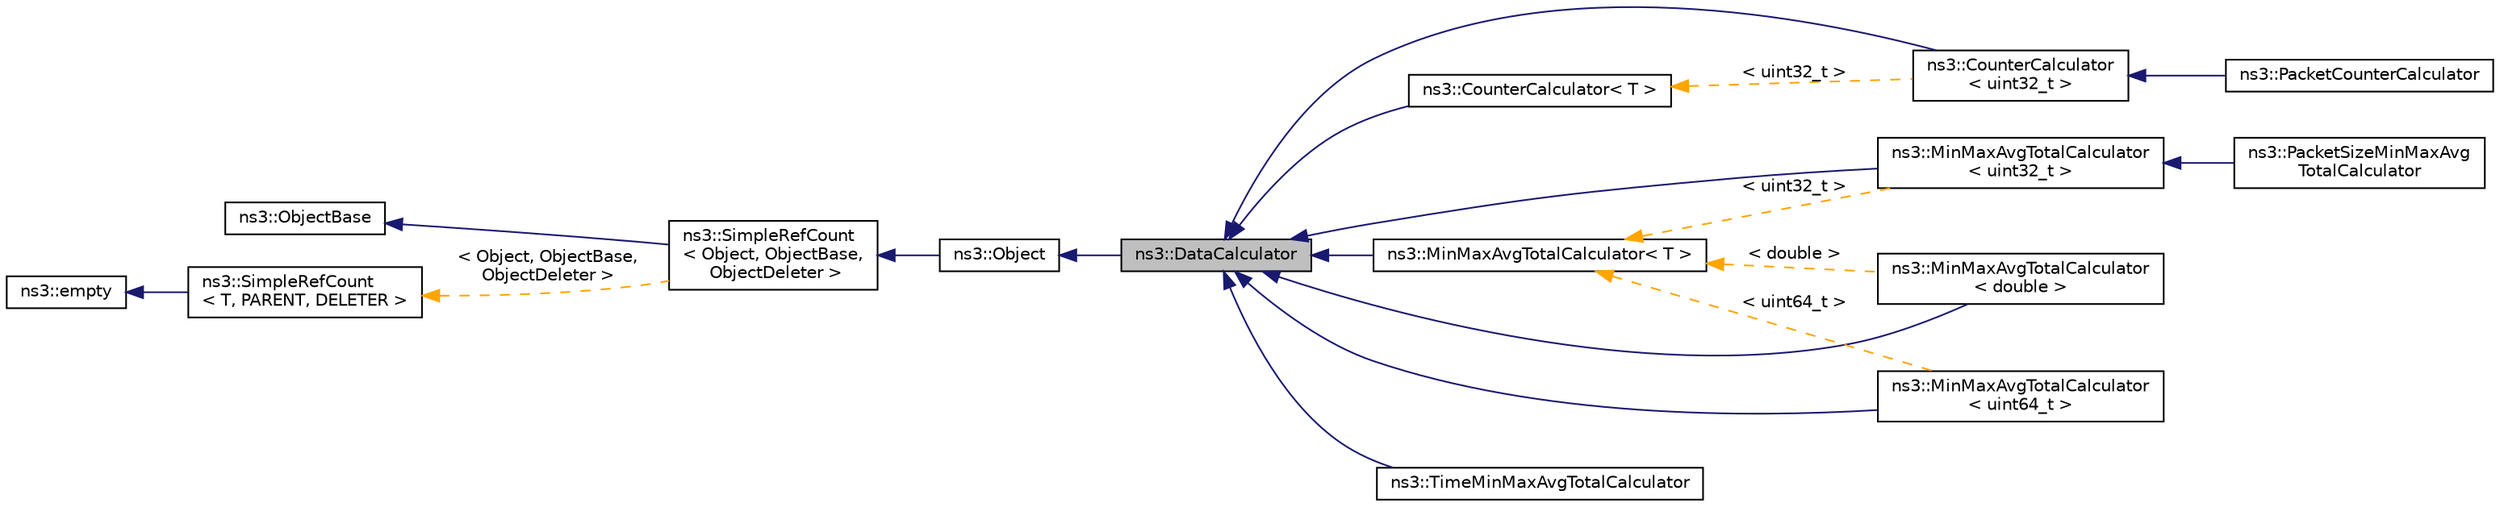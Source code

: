 digraph "ns3::DataCalculator"
{
 // LATEX_PDF_SIZE
  edge [fontname="Helvetica",fontsize="10",labelfontname="Helvetica",labelfontsize="10"];
  node [fontname="Helvetica",fontsize="10",shape=record];
  rankdir="LR";
  Node1 [label="ns3::DataCalculator",height=0.2,width=0.4,color="black", fillcolor="grey75", style="filled", fontcolor="black",tooltip="Calculates data during a simulation."];
  Node2 -> Node1 [dir="back",color="midnightblue",fontsize="10",style="solid",fontname="Helvetica"];
  Node2 [label="ns3::Object",height=0.2,width=0.4,color="black", fillcolor="white", style="filled",URL="$classns3_1_1_object.html",tooltip="A base class which provides memory management and object aggregation."];
  Node3 -> Node2 [dir="back",color="midnightblue",fontsize="10",style="solid",fontname="Helvetica"];
  Node3 [label="ns3::SimpleRefCount\l\< Object, ObjectBase,\l ObjectDeleter \>",height=0.2,width=0.4,color="black", fillcolor="white", style="filled",URL="$classns3_1_1_simple_ref_count.html",tooltip=" "];
  Node4 -> Node3 [dir="back",color="midnightblue",fontsize="10",style="solid",fontname="Helvetica"];
  Node4 [label="ns3::ObjectBase",height=0.2,width=0.4,color="black", fillcolor="white", style="filled",URL="$classns3_1_1_object_base.html",tooltip="Anchor the ns-3 type and attribute system."];
  Node5 -> Node3 [dir="back",color="orange",fontsize="10",style="dashed",label=" \< Object, ObjectBase,\l ObjectDeleter \>" ,fontname="Helvetica"];
  Node5 [label="ns3::SimpleRefCount\l\< T, PARENT, DELETER \>",height=0.2,width=0.4,color="black", fillcolor="white", style="filled",URL="$classns3_1_1_simple_ref_count.html",tooltip="A template-based reference counting class."];
  Node6 -> Node5 [dir="back",color="midnightblue",fontsize="10",style="solid",fontname="Helvetica"];
  Node6 [label="ns3::empty",height=0.2,width=0.4,color="black", fillcolor="white", style="filled",URL="$classns3_1_1empty.html",tooltip="make Callback use a separate empty type"];
  Node1 -> Node7 [dir="back",color="midnightblue",fontsize="10",style="solid",fontname="Helvetica"];
  Node7 [label="ns3::CounterCalculator\l\< uint32_t \>",height=0.2,width=0.4,color="black", fillcolor="white", style="filled",URL="$classns3_1_1_counter_calculator.html",tooltip=" "];
  Node7 -> Node8 [dir="back",color="midnightblue",fontsize="10",style="solid",fontname="Helvetica"];
  Node8 [label="ns3::PacketCounterCalculator",height=0.2,width=0.4,color="black", fillcolor="white", style="filled",URL="$classns3_1_1_packet_counter_calculator.html",tooltip="A stat for counting packets."];
  Node1 -> Node9 [dir="back",color="midnightblue",fontsize="10",style="solid",fontname="Helvetica"];
  Node9 [label="ns3::MinMaxAvgTotalCalculator\l\< uint32_t \>",height=0.2,width=0.4,color="black", fillcolor="white", style="filled",URL="$classns3_1_1_min_max_avg_total_calculator.html",tooltip=" "];
  Node9 -> Node10 [dir="back",color="midnightblue",fontsize="10",style="solid",fontname="Helvetica"];
  Node10 [label="ns3::PacketSizeMinMaxAvg\lTotalCalculator",height=0.2,width=0.4,color="black", fillcolor="white", style="filled",URL="$classns3_1_1_packet_size_min_max_avg_total_calculator.html",tooltip="A stat for collecting packet size statistics: min, max and average."];
  Node1 -> Node11 [dir="back",color="midnightblue",fontsize="10",style="solid",fontname="Helvetica"];
  Node11 [label="ns3::MinMaxAvgTotalCalculator\l\< double \>",height=0.2,width=0.4,color="black", fillcolor="white", style="filled",URL="$classns3_1_1_min_max_avg_total_calculator.html",tooltip=" "];
  Node1 -> Node12 [dir="back",color="midnightblue",fontsize="10",style="solid",fontname="Helvetica"];
  Node12 [label="ns3::MinMaxAvgTotalCalculator\l\< uint64_t \>",height=0.2,width=0.4,color="black", fillcolor="white", style="filled",URL="$classns3_1_1_min_max_avg_total_calculator.html",tooltip=" "];
  Node1 -> Node13 [dir="back",color="midnightblue",fontsize="10",style="solid",fontname="Helvetica"];
  Node13 [label="ns3::CounterCalculator\< T \>",height=0.2,width=0.4,color="black", fillcolor="white", style="filled",URL="$classns3_1_1_counter_calculator.html",tooltip="Template class CounterCalculator."];
  Node13 -> Node7 [dir="back",color="orange",fontsize="10",style="dashed",label=" \< uint32_t \>" ,fontname="Helvetica"];
  Node1 -> Node14 [dir="back",color="midnightblue",fontsize="10",style="solid",fontname="Helvetica"];
  Node14 [label="ns3::MinMaxAvgTotalCalculator\< T \>",height=0.2,width=0.4,color="black", fillcolor="white", style="filled",URL="$classns3_1_1_min_max_avg_total_calculator.html",tooltip="Template class MinMaxAvgTotalCalculator."];
  Node14 -> Node9 [dir="back",color="orange",fontsize="10",style="dashed",label=" \< uint32_t \>" ,fontname="Helvetica"];
  Node14 -> Node11 [dir="back",color="orange",fontsize="10",style="dashed",label=" \< double \>" ,fontname="Helvetica"];
  Node14 -> Node12 [dir="back",color="orange",fontsize="10",style="dashed",label=" \< uint64_t \>" ,fontname="Helvetica"];
  Node1 -> Node15 [dir="back",color="midnightblue",fontsize="10",style="solid",fontname="Helvetica"];
  Node15 [label="ns3::TimeMinMaxAvgTotalCalculator",height=0.2,width=0.4,color="black", fillcolor="white", style="filled",URL="$classns3_1_1_time_min_max_avg_total_calculator.html",tooltip="Unfortunately, templating the base MinMaxAvgTotalCalculator to operate over Time values isn't straigh..."];
}
